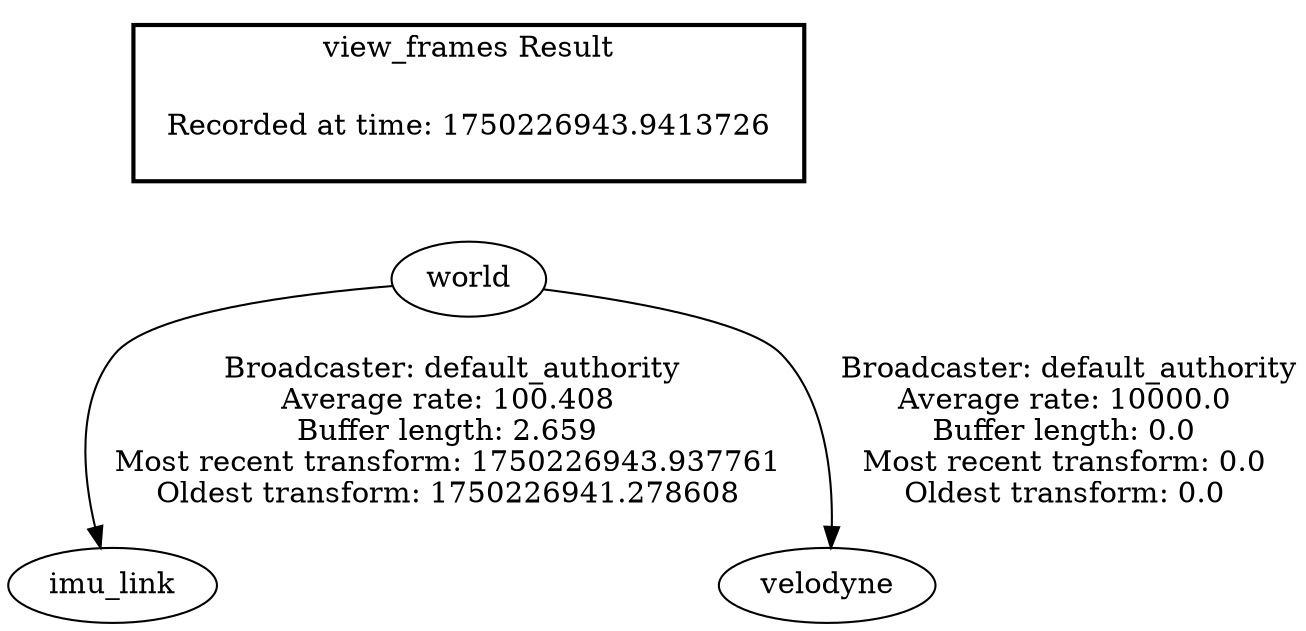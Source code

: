 digraph G {
"world" -> "imu_link"[label=" Broadcaster: default_authority\nAverage rate: 100.408\nBuffer length: 2.659\nMost recent transform: 1750226943.937761\nOldest transform: 1750226941.278608\n"];
"world" -> "velodyne"[label=" Broadcaster: default_authority\nAverage rate: 10000.0\nBuffer length: 0.0\nMost recent transform: 0.0\nOldest transform: 0.0\n"];
edge [style=invis];
 subgraph cluster_legend { style=bold; color=black; label ="view_frames Result";
"Recorded at time: 1750226943.9413726"[ shape=plaintext ] ;
}->"world";
}